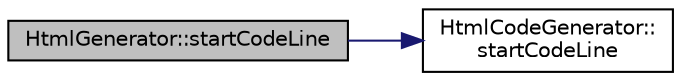 digraph "HtmlGenerator::startCodeLine"
{
 // LATEX_PDF_SIZE
  edge [fontname="Helvetica",fontsize="10",labelfontname="Helvetica",labelfontsize="10"];
  node [fontname="Helvetica",fontsize="10",shape=record];
  rankdir="LR";
  Node1 [label="HtmlGenerator::startCodeLine",height=0.2,width=0.4,color="black", fillcolor="grey75", style="filled", fontcolor="black",tooltip=" "];
  Node1 -> Node2 [color="midnightblue",fontsize="10",style="solid"];
  Node2 [label="HtmlCodeGenerator::\lstartCodeLine",height=0.2,width=0.4,color="black", fillcolor="white", style="filled",URL="$classHtmlCodeGenerator.html#afbc2414a5387b977150b015dfbd16c10",tooltip=" "];
}
